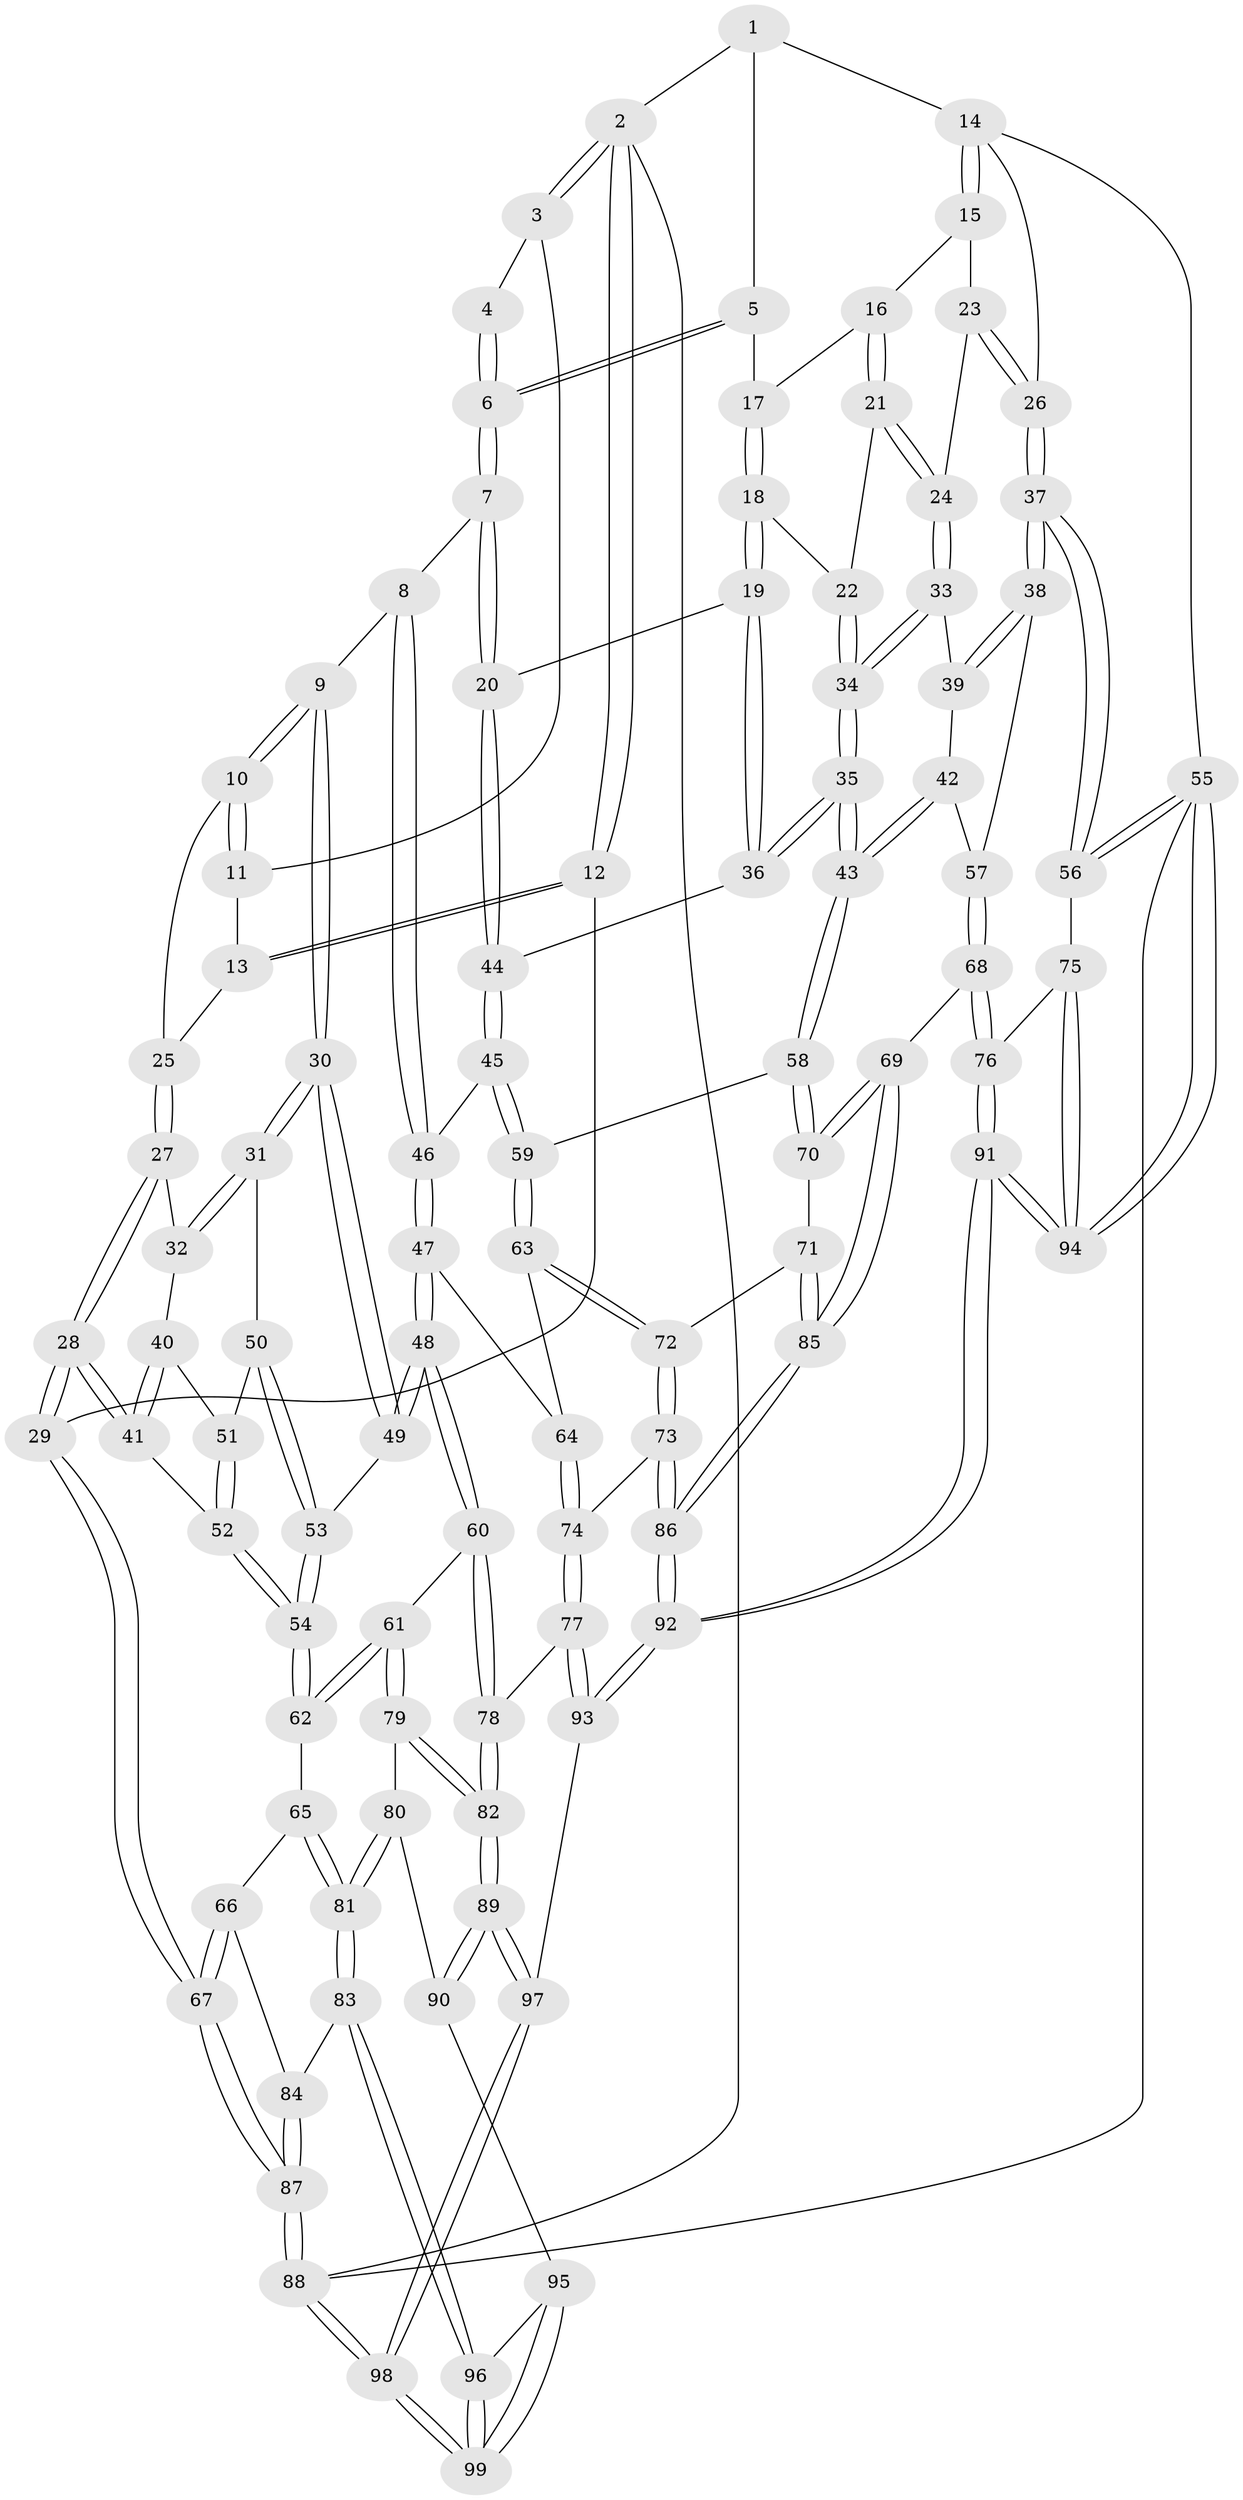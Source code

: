 // coarse degree distribution, {4: 0.39655172413793105, 6: 0.08620689655172414, 3: 0.13793103448275862, 5: 0.3793103448275862}
// Generated by graph-tools (version 1.1) at 2025/42/03/06/25 10:42:34]
// undirected, 99 vertices, 244 edges
graph export_dot {
graph [start="1"]
  node [color=gray90,style=filled];
  1 [pos="+0.7846010379539996+0"];
  2 [pos="+0+0"];
  3 [pos="+0.198709063957753+0"];
  4 [pos="+0.4064024827462166+0"];
  5 [pos="+0.7734569682452246+0.06975267268036019"];
  6 [pos="+0.48942107037519356+0.11866199970581208"];
  7 [pos="+0.444687938151712+0.2991514352509746"];
  8 [pos="+0.419064652739807+0.3072199684176703"];
  9 [pos="+0.38108422245538903+0.3153486262566804"];
  10 [pos="+0.2434018895950577+0.24717096063693086"];
  11 [pos="+0.18485833596089243+0"];
  12 [pos="+0+0.19608931631177592"];
  13 [pos="+0+0.22578180662479488"];
  14 [pos="+1+0.1099336617110391"];
  15 [pos="+0.9203097100590235+0.15132089022029846"];
  16 [pos="+0.8347071663992756+0.12807344760165837"];
  17 [pos="+0.7855789373087511+0.09146425922734092"];
  18 [pos="+0.6281624817033872+0.33002592970593464"];
  19 [pos="+0.583869379569131+0.340796504936032"];
  20 [pos="+0.5047799110207746+0.33115582562421175"];
  21 [pos="+0.8006104686135611+0.33919917479431366"];
  22 [pos="+0.6416648569136044+0.3332583221553983"];
  23 [pos="+0.9081649098406093+0.33737582559022605"];
  24 [pos="+0.8639607538206379+0.3890522204291474"];
  25 [pos="+0.09972925891473211+0.28272906331459485"];
  26 [pos="+1+0.24298165685171738"];
  27 [pos="+0.09094041448748925+0.3639774129309311"];
  28 [pos="+0+0.5762429627914775"];
  29 [pos="+0+0.5841547336939542"];
  30 [pos="+0.31519901298426095+0.432086699672035"];
  31 [pos="+0.22015445107982737+0.46918454517100083"];
  32 [pos="+0.13338061710506116+0.4437402154857636"];
  33 [pos="+0.8698874831007714+0.41569565928088364"];
  34 [pos="+0.7776752010824468+0.4893197048381339"];
  35 [pos="+0.7215497840947143+0.5869235008037156"];
  36 [pos="+0.6982658384962283+0.5602482698682314"];
  37 [pos="+1+0.5550824340703086"];
  38 [pos="+1+0.5568370626747332"];
  39 [pos="+0.872520311848561+0.4179287403012149"];
  40 [pos="+0.094283697666547+0.4996753635873042"];
  41 [pos="+0+0.5923231758371301"];
  42 [pos="+0.8560640106527075+0.5969644145752026"];
  43 [pos="+0.7247634648985554+0.6142712616761112"];
  44 [pos="+0.5308903044995157+0.5172585818740184"];
  45 [pos="+0.5131253663285618+0.6025902312369276"];
  46 [pos="+0.4447634152736783+0.6302400417938411"];
  47 [pos="+0.39767067803703915+0.662392566804184"];
  48 [pos="+0.3903658680368937+0.6645522855013797"];
  49 [pos="+0.3305685352027321+0.5982749684678539"];
  50 [pos="+0.19206478465485177+0.5236603962949222"];
  51 [pos="+0.18157742066824964+0.5255049282758446"];
  52 [pos="+0.011851769374794695+0.5988085159766092"];
  53 [pos="+0.20047353025865483+0.6221647371180847"];
  54 [pos="+0.13661035010018296+0.6781752966586656"];
  55 [pos="+1+1"];
  56 [pos="+1+0.9032314637277853"];
  57 [pos="+0.9822350677443153+0.6199214906826683"];
  58 [pos="+0.723869825058337+0.616494330304127"];
  59 [pos="+0.603229519617016+0.6487889450793951"];
  60 [pos="+0.38333554965529526+0.6833875917840456"];
  61 [pos="+0.2606971839315812+0.751359392126044"];
  62 [pos="+0.14574995548472175+0.7078386514156125"];
  63 [pos="+0.5822953601699149+0.7087223917312707"];
  64 [pos="+0.5262039453872062+0.7402255543659844"];
  65 [pos="+0.1444769002043379+0.711486442516667"];
  66 [pos="+0.05264353893174267+0.793252739457151"];
  67 [pos="+0+0.7307499262663573"];
  68 [pos="+0.8576121772833041+0.8061734012307511"];
  69 [pos="+0.8267600605780627+0.796409590554078"];
  70 [pos="+0.7537479426715441+0.7157893564698125"];
  71 [pos="+0.6342933383711338+0.7952267296529607"];
  72 [pos="+0.6245211765619013+0.7963489465372338"];
  73 [pos="+0.5707510126961466+0.8494153426246536"];
  74 [pos="+0.5161588882160432+0.8542543121131276"];
  75 [pos="+0.8823167079002215+0.8312113946654424"];
  76 [pos="+0.8752192902858585+0.8277411154248617"];
  77 [pos="+0.5009407467201433+0.8629665221592521"];
  78 [pos="+0.41965731896178676+0.8583558262811227"];
  79 [pos="+0.2648921696190775+0.7891462461435754"];
  80 [pos="+0.24313776391986286+0.8371845417552184"];
  81 [pos="+0.16038584393007796+0.8814708889259667"];
  82 [pos="+0.39534273460603314+0.8795460924068236"];
  83 [pos="+0.14912642061515596+0.9071516583860598"];
  84 [pos="+0.07176320190580714+0.9009886781342552"];
  85 [pos="+0.7185889546666872+0.88246320387864"];
  86 [pos="+0.6805623268336674+0.9546292910702445"];
  87 [pos="+0+1"];
  88 [pos="+0+1"];
  89 [pos="+0.3815419323986316+0.9002854455265757"];
  90 [pos="+0.31291585812107403+0.9034814404774592"];
  91 [pos="+0.6990080194265824+1"];
  92 [pos="+0.6959738078715195+1"];
  93 [pos="+0.6197933815970641+1"];
  94 [pos="+1+1"];
  95 [pos="+0.2761099998017105+0.9229978082940122"];
  96 [pos="+0.1515034816719938+0.9108644611155606"];
  97 [pos="+0.3895125401280409+1"];
  98 [pos="+0.2258329227849758+1"];
  99 [pos="+0.21773840821016177+1"];
  1 -- 2;
  1 -- 5;
  1 -- 14;
  2 -- 3;
  2 -- 3;
  2 -- 12;
  2 -- 12;
  2 -- 88;
  3 -- 4;
  3 -- 11;
  4 -- 6;
  4 -- 6;
  5 -- 6;
  5 -- 6;
  5 -- 17;
  6 -- 7;
  6 -- 7;
  7 -- 8;
  7 -- 20;
  7 -- 20;
  8 -- 9;
  8 -- 46;
  8 -- 46;
  9 -- 10;
  9 -- 10;
  9 -- 30;
  9 -- 30;
  10 -- 11;
  10 -- 11;
  10 -- 25;
  11 -- 13;
  12 -- 13;
  12 -- 13;
  12 -- 29;
  13 -- 25;
  14 -- 15;
  14 -- 15;
  14 -- 26;
  14 -- 55;
  15 -- 16;
  15 -- 23;
  16 -- 17;
  16 -- 21;
  16 -- 21;
  17 -- 18;
  17 -- 18;
  18 -- 19;
  18 -- 19;
  18 -- 22;
  19 -- 20;
  19 -- 36;
  19 -- 36;
  20 -- 44;
  20 -- 44;
  21 -- 22;
  21 -- 24;
  21 -- 24;
  22 -- 34;
  22 -- 34;
  23 -- 24;
  23 -- 26;
  23 -- 26;
  24 -- 33;
  24 -- 33;
  25 -- 27;
  25 -- 27;
  26 -- 37;
  26 -- 37;
  27 -- 28;
  27 -- 28;
  27 -- 32;
  28 -- 29;
  28 -- 29;
  28 -- 41;
  28 -- 41;
  29 -- 67;
  29 -- 67;
  30 -- 31;
  30 -- 31;
  30 -- 49;
  30 -- 49;
  31 -- 32;
  31 -- 32;
  31 -- 50;
  32 -- 40;
  33 -- 34;
  33 -- 34;
  33 -- 39;
  34 -- 35;
  34 -- 35;
  35 -- 36;
  35 -- 36;
  35 -- 43;
  35 -- 43;
  36 -- 44;
  37 -- 38;
  37 -- 38;
  37 -- 56;
  37 -- 56;
  38 -- 39;
  38 -- 39;
  38 -- 57;
  39 -- 42;
  40 -- 41;
  40 -- 41;
  40 -- 51;
  41 -- 52;
  42 -- 43;
  42 -- 43;
  42 -- 57;
  43 -- 58;
  43 -- 58;
  44 -- 45;
  44 -- 45;
  45 -- 46;
  45 -- 59;
  45 -- 59;
  46 -- 47;
  46 -- 47;
  47 -- 48;
  47 -- 48;
  47 -- 64;
  48 -- 49;
  48 -- 49;
  48 -- 60;
  48 -- 60;
  49 -- 53;
  50 -- 51;
  50 -- 53;
  50 -- 53;
  51 -- 52;
  51 -- 52;
  52 -- 54;
  52 -- 54;
  53 -- 54;
  53 -- 54;
  54 -- 62;
  54 -- 62;
  55 -- 56;
  55 -- 56;
  55 -- 94;
  55 -- 94;
  55 -- 88;
  56 -- 75;
  57 -- 68;
  57 -- 68;
  58 -- 59;
  58 -- 70;
  58 -- 70;
  59 -- 63;
  59 -- 63;
  60 -- 61;
  60 -- 78;
  60 -- 78;
  61 -- 62;
  61 -- 62;
  61 -- 79;
  61 -- 79;
  62 -- 65;
  63 -- 64;
  63 -- 72;
  63 -- 72;
  64 -- 74;
  64 -- 74;
  65 -- 66;
  65 -- 81;
  65 -- 81;
  66 -- 67;
  66 -- 67;
  66 -- 84;
  67 -- 87;
  67 -- 87;
  68 -- 69;
  68 -- 76;
  68 -- 76;
  69 -- 70;
  69 -- 70;
  69 -- 85;
  69 -- 85;
  70 -- 71;
  71 -- 72;
  71 -- 85;
  71 -- 85;
  72 -- 73;
  72 -- 73;
  73 -- 74;
  73 -- 86;
  73 -- 86;
  74 -- 77;
  74 -- 77;
  75 -- 76;
  75 -- 94;
  75 -- 94;
  76 -- 91;
  76 -- 91;
  77 -- 78;
  77 -- 93;
  77 -- 93;
  78 -- 82;
  78 -- 82;
  79 -- 80;
  79 -- 82;
  79 -- 82;
  80 -- 81;
  80 -- 81;
  80 -- 90;
  81 -- 83;
  81 -- 83;
  82 -- 89;
  82 -- 89;
  83 -- 84;
  83 -- 96;
  83 -- 96;
  84 -- 87;
  84 -- 87;
  85 -- 86;
  85 -- 86;
  86 -- 92;
  86 -- 92;
  87 -- 88;
  87 -- 88;
  88 -- 98;
  88 -- 98;
  89 -- 90;
  89 -- 90;
  89 -- 97;
  89 -- 97;
  90 -- 95;
  91 -- 92;
  91 -- 92;
  91 -- 94;
  91 -- 94;
  92 -- 93;
  92 -- 93;
  93 -- 97;
  95 -- 96;
  95 -- 99;
  95 -- 99;
  96 -- 99;
  96 -- 99;
  97 -- 98;
  97 -- 98;
  98 -- 99;
  98 -- 99;
}
